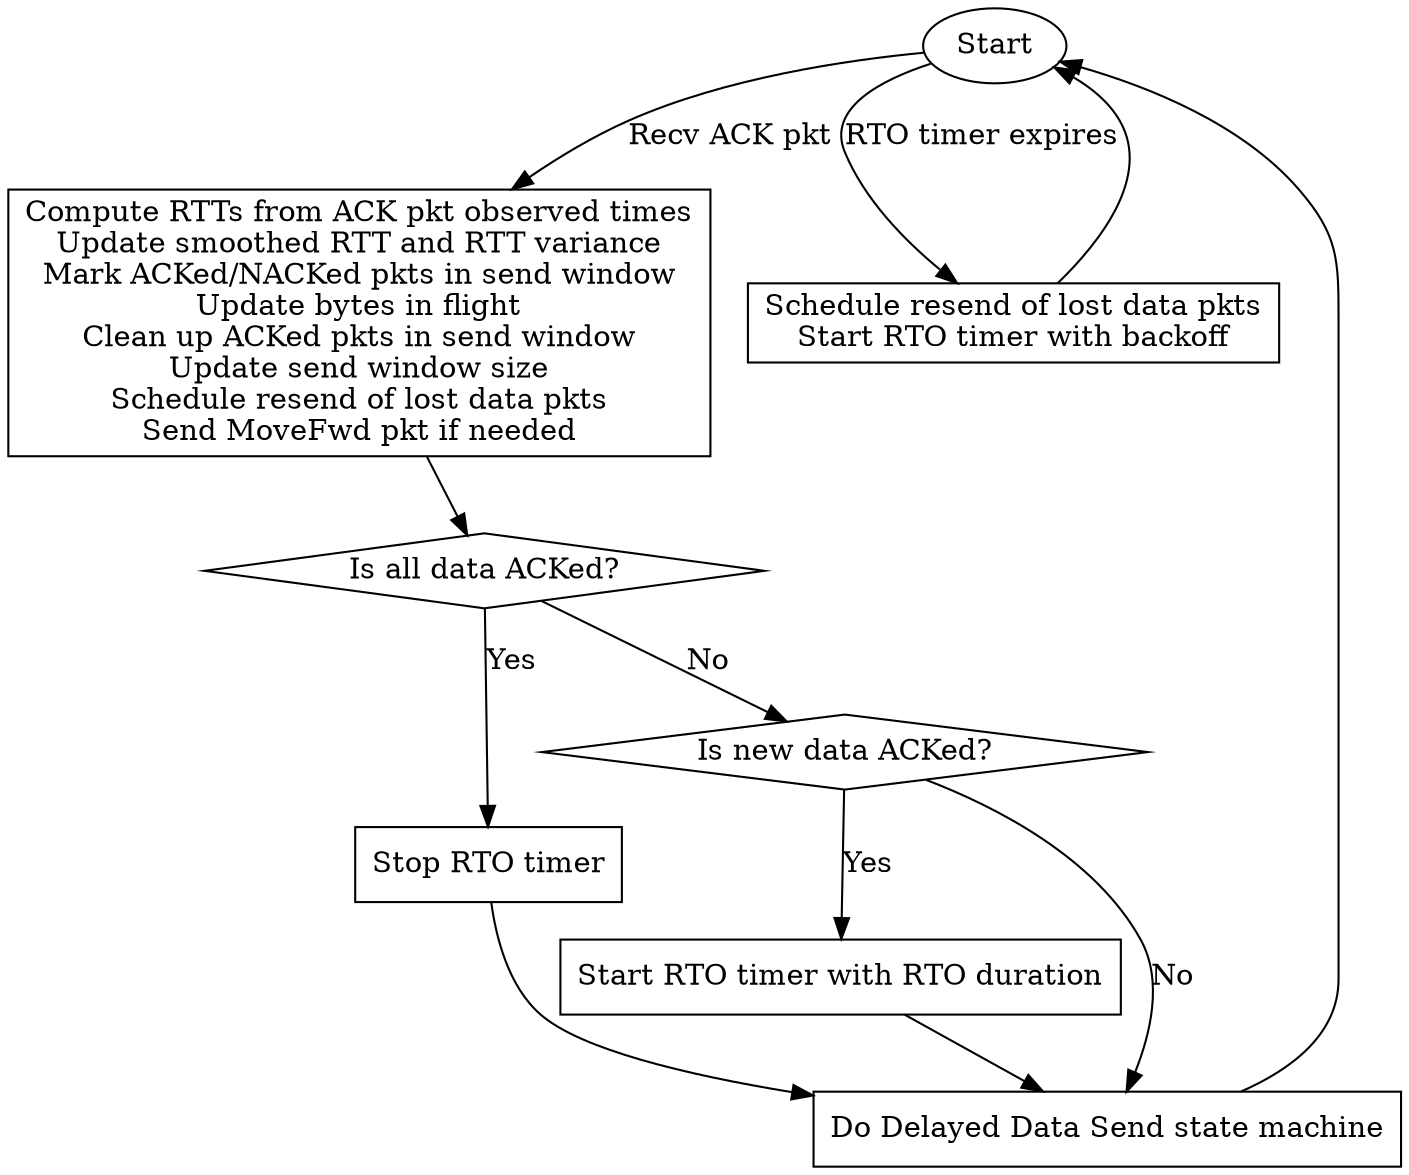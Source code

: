 digraph sliq_ack_receive {
    strt [ shape = ellipse, label = "Start" ];
    blk1 [ shape = box,     label = "Compute RTTs from ACK pkt observed times\nUpdate smoothed RTT and RTT variance\nMark ACKed/NACKed pkts in send window\nUpdate bytes in flight\nClean up ACKed pkts in send window\nUpdate send window size\nSchedule resend of lost data pkts\nSend MoveFwd pkt if needed" ];
    blk2 [ shape = box,     label = "Stop RTO timer" ];
    blk3 [ shape = box,     label = "Start RTO timer with RTO duration" ];
    blk4 [ shape = box,     label = "Do Delayed Data Send state machine" ];
    blk5 [ shape = box,     label = "Schedule resend of lost data pkts\nStart RTO timer with backoff" ];
    dsc1 [ shape = diamond, label = "Is all data ACKed?" ];
    dsc2 [ shape = diamond, label = "Is new data ACKed?" ];

    strt -> blk1 [ label = "Recv ACK pkt" ];
    blk1 -> dsc1;

    dsc1 -> blk2 [ label = "Yes" ];
    blk2 -> blk4;

    dsc1 -> dsc2 [ label = "No" ];

    dsc2 -> blk3 [ label = "Yes" ];
    blk3 -> blk4;
    dsc2 -> blk4 [ label = "No" ];
    blk4 -> strt;

    strt -> blk5 [ label = "RTO timer expires" ];
    blk5 -> strt;
}
